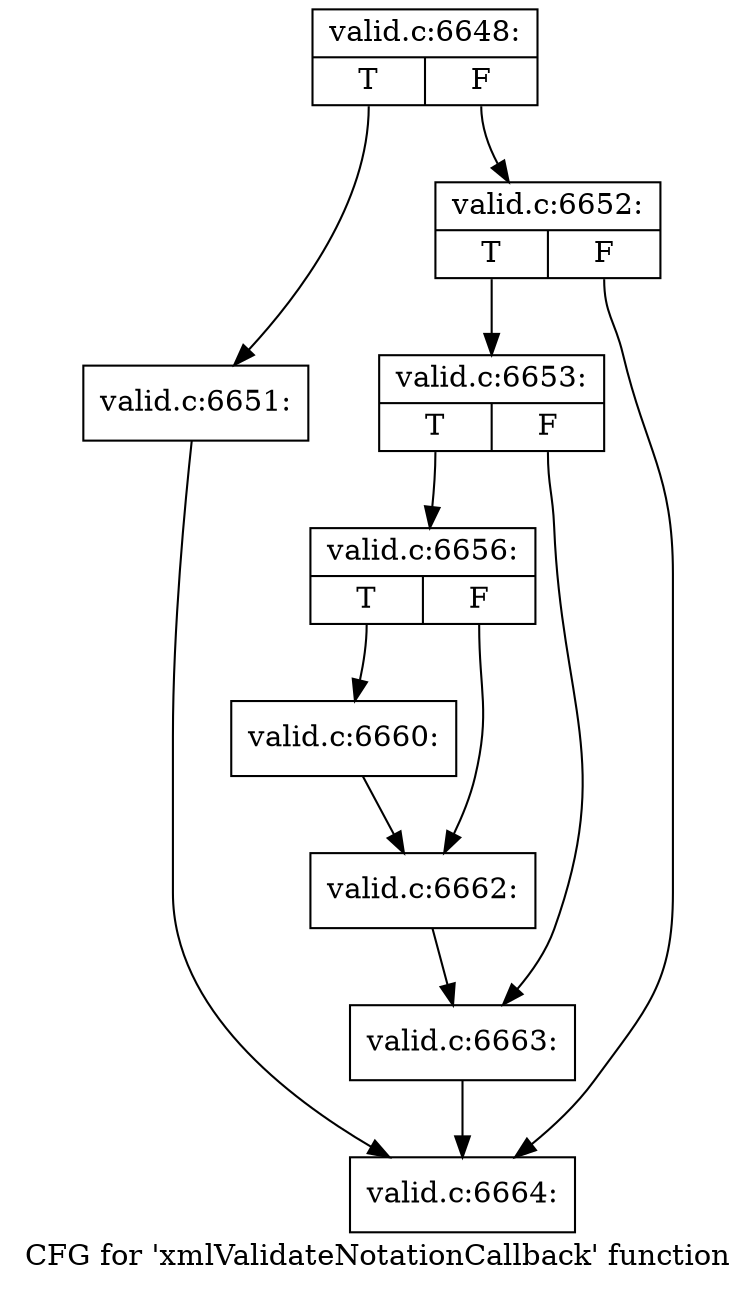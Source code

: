 digraph "CFG for 'xmlValidateNotationCallback' function" {
	label="CFG for 'xmlValidateNotationCallback' function";

	Node0x5390550 [shape=record,label="{valid.c:6648:|{<s0>T|<s1>F}}"];
	Node0x5390550:s0 -> Node0x53912d0;
	Node0x5390550:s1 -> Node0x5391320;
	Node0x53912d0 [shape=record,label="{valid.c:6651:}"];
	Node0x53912d0 -> Node0x5391720;
	Node0x5391320 [shape=record,label="{valid.c:6652:|{<s0>T|<s1>F}}"];
	Node0x5391320:s0 -> Node0x53916d0;
	Node0x5391320:s1 -> Node0x5391720;
	Node0x53916d0 [shape=record,label="{valid.c:6653:|{<s0>T|<s1>F}}"];
	Node0x53916d0:s0 -> Node0x53920c0;
	Node0x53916d0:s1 -> Node0x5392110;
	Node0x53920c0 [shape=record,label="{valid.c:6656:|{<s0>T|<s1>F}}"];
	Node0x53920c0:s0 -> Node0x5392bf0;
	Node0x53920c0:s1 -> Node0x5392c40;
	Node0x5392bf0 [shape=record,label="{valid.c:6660:}"];
	Node0x5392bf0 -> Node0x5392c40;
	Node0x5392c40 [shape=record,label="{valid.c:6662:}"];
	Node0x5392c40 -> Node0x5392110;
	Node0x5392110 [shape=record,label="{valid.c:6663:}"];
	Node0x5392110 -> Node0x5391720;
	Node0x5391720 [shape=record,label="{valid.c:6664:}"];
}
